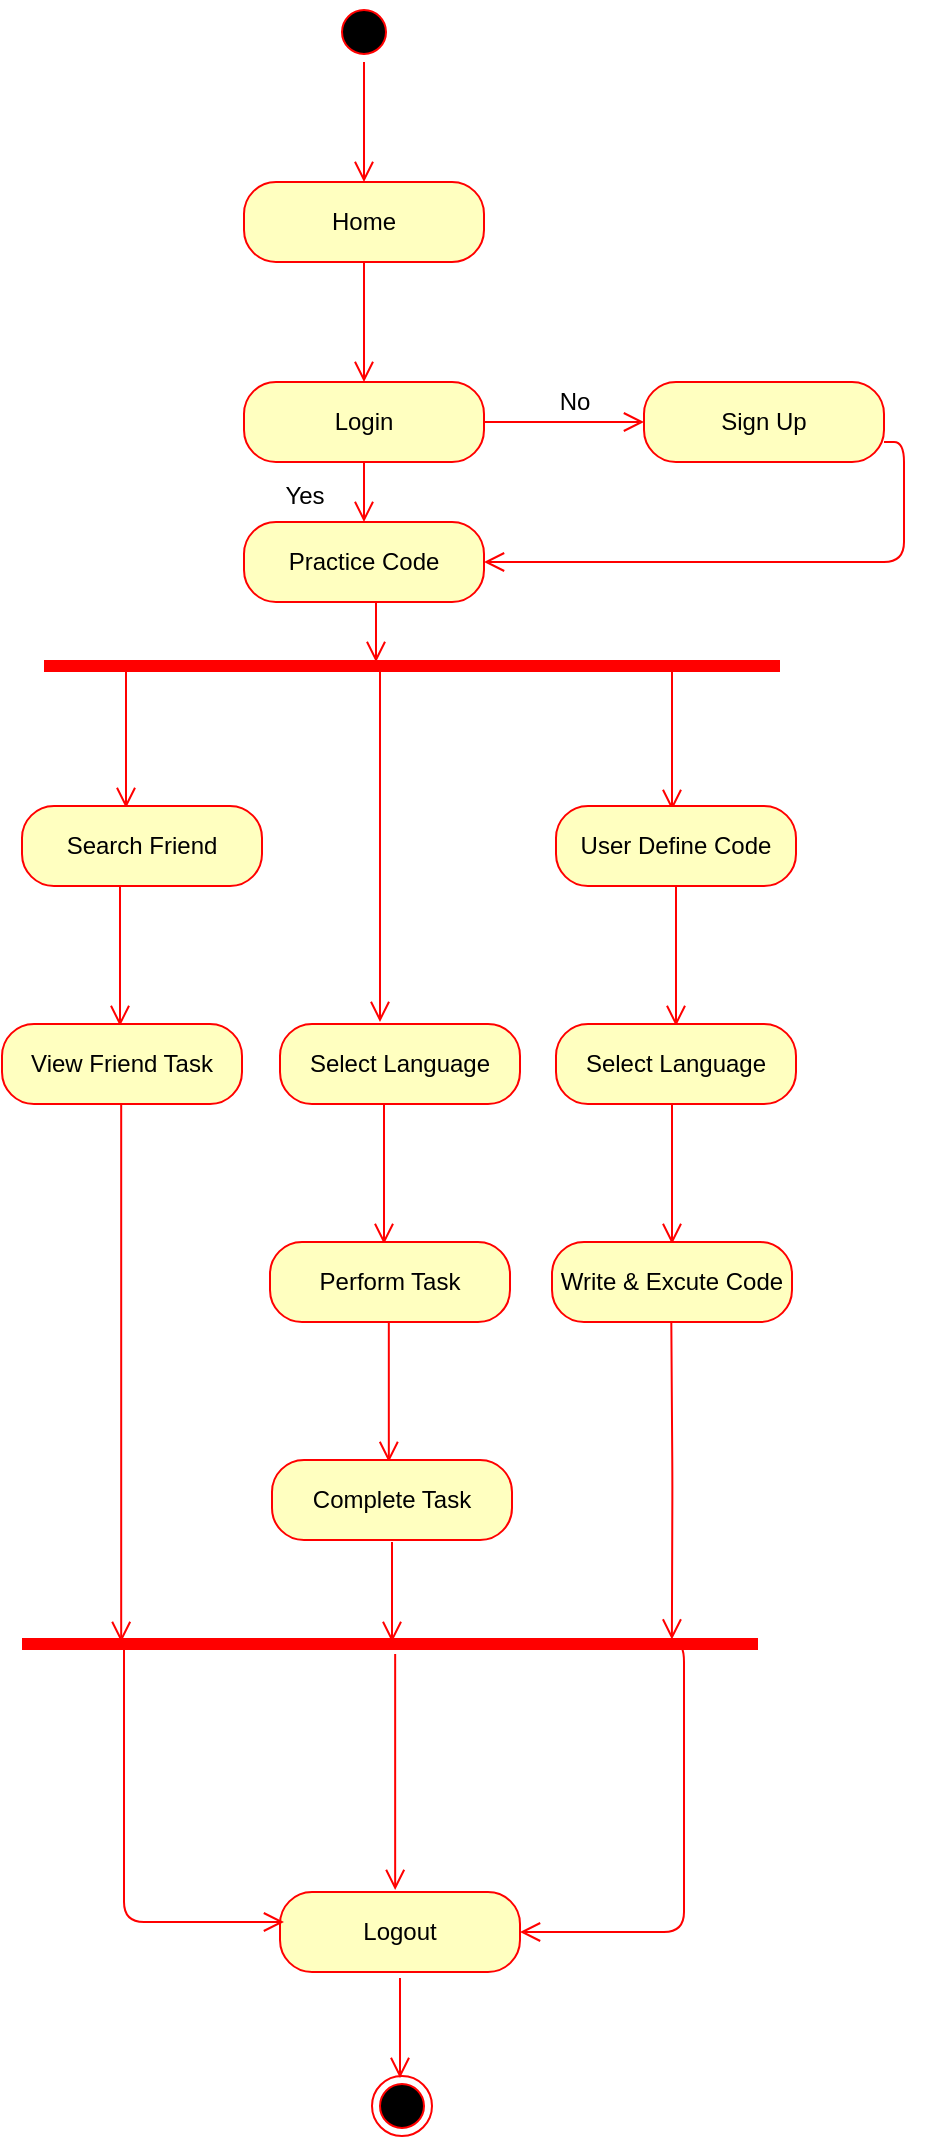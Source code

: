 <mxfile version="12.7.2" type="device"><diagram id="gaU0ToE7cQPvsXXETMya" name="Page-1"><mxGraphModel dx="1221" dy="644" grid="1" gridSize="10" guides="1" tooltips="1" connect="1" arrows="1" fold="1" page="1" pageScale="1" pageWidth="850" pageHeight="1100" math="0" shadow="0"><root><mxCell id="0"/><mxCell id="1" parent="0"/><mxCell id="bJu9zjX90Mnr9srqyJbU-1" value="" style="ellipse;html=1;shape=startState;fillColor=#000000;strokeColor=#ff0000;" parent="1" vertex="1"><mxGeometry x="385" y="20" width="30" height="30" as="geometry"/></mxCell><mxCell id="bJu9zjX90Mnr9srqyJbU-2" value="" style="edgeStyle=orthogonalEdgeStyle;html=1;verticalAlign=bottom;endArrow=open;endSize=8;strokeColor=#ff0000;" parent="1" source="bJu9zjX90Mnr9srqyJbU-1" edge="1"><mxGeometry relative="1" as="geometry"><mxPoint x="400" y="110" as="targetPoint"/></mxGeometry></mxCell><mxCell id="bJu9zjX90Mnr9srqyJbU-3" value="Home" style="rounded=1;whiteSpace=wrap;html=1;arcSize=40;fontColor=#000000;fillColor=#ffffc0;strokeColor=#ff0000;" parent="1" vertex="1"><mxGeometry x="340" y="110" width="120" height="40" as="geometry"/></mxCell><mxCell id="bJu9zjX90Mnr9srqyJbU-4" value="" style="edgeStyle=orthogonalEdgeStyle;html=1;verticalAlign=bottom;endArrow=open;endSize=8;strokeColor=#ff0000;" parent="1" source="bJu9zjX90Mnr9srqyJbU-3" edge="1"><mxGeometry relative="1" as="geometry"><mxPoint x="400" y="210" as="targetPoint"/></mxGeometry></mxCell><mxCell id="bJu9zjX90Mnr9srqyJbU-5" value="Login" style="rounded=1;whiteSpace=wrap;html=1;arcSize=40;fontColor=#000000;fillColor=#ffffc0;strokeColor=#ff0000;" parent="1" vertex="1"><mxGeometry x="340" y="210" width="120" height="40" as="geometry"/></mxCell><mxCell id="bJu9zjX90Mnr9srqyJbU-7" value="" style="edgeStyle=orthogonalEdgeStyle;html=1;verticalAlign=bottom;endArrow=open;endSize=8;strokeColor=#ff0000;" parent="1" source="bJu9zjX90Mnr9srqyJbU-5" target="bJu9zjX90Mnr9srqyJbU-16" edge="1"><mxGeometry relative="1" as="geometry"><mxPoint x="323" y="296" as="targetPoint"/><mxPoint x="323" y="236" as="sourcePoint"/></mxGeometry></mxCell><mxCell id="bJu9zjX90Mnr9srqyJbU-8" value="Sign Up" style="rounded=1;whiteSpace=wrap;html=1;arcSize=40;fontColor=#000000;fillColor=#ffffc0;strokeColor=#ff0000;" parent="1" vertex="1"><mxGeometry x="540" y="210" width="120" height="40" as="geometry"/></mxCell><mxCell id="bJu9zjX90Mnr9srqyJbU-9" value="" style="edgeStyle=orthogonalEdgeStyle;html=1;verticalAlign=bottom;endArrow=open;endSize=8;strokeColor=#ff0000;entryX=0;entryY=0.5;entryDx=0;entryDy=0;exitX=1;exitY=0.5;exitDx=0;exitDy=0;" parent="1" source="bJu9zjX90Mnr9srqyJbU-5" target="bJu9zjX90Mnr9srqyJbU-8" edge="1"><mxGeometry relative="1" as="geometry"><mxPoint x="410" y="220" as="targetPoint"/><mxPoint x="410" y="160" as="sourcePoint"/></mxGeometry></mxCell><mxCell id="bJu9zjX90Mnr9srqyJbU-10" value="Yes" style="text;html=1;align=center;verticalAlign=middle;resizable=0;points=[];autosize=1;" parent="1" vertex="1"><mxGeometry x="350" y="257" width="40" height="20" as="geometry"/></mxCell><mxCell id="bJu9zjX90Mnr9srqyJbU-11" value="No" style="text;html=1;align=center;verticalAlign=middle;resizable=0;points=[];autosize=1;" parent="1" vertex="1"><mxGeometry x="490" y="210" width="30" height="20" as="geometry"/></mxCell><mxCell id="bJu9zjX90Mnr9srqyJbU-13" value="" style="shape=line;html=1;strokeWidth=6;strokeColor=#ff0000;" parent="1" vertex="1"><mxGeometry x="240" y="347" width="368" height="10" as="geometry"/></mxCell><mxCell id="bJu9zjX90Mnr9srqyJbU-14" value="" style="edgeStyle=orthogonalEdgeStyle;html=1;verticalAlign=bottom;endArrow=open;endSize=8;strokeColor=#ff0000;" parent="1" edge="1"><mxGeometry relative="1" as="geometry"><mxPoint x="408" y="530" as="targetPoint"/><mxPoint x="408" y="354" as="sourcePoint"/></mxGeometry></mxCell><mxCell id="bJu9zjX90Mnr9srqyJbU-15" value="" style="edgeStyle=orthogonalEdgeStyle;html=1;verticalAlign=bottom;endArrow=open;endSize=8;strokeColor=#ff0000;exitX=1;exitY=0.75;exitDx=0;exitDy=0;entryX=1;entryY=0.5;entryDx=0;entryDy=0;" parent="1" source="bJu9zjX90Mnr9srqyJbU-8" target="bJu9zjX90Mnr9srqyJbU-16" edge="1"><mxGeometry relative="1" as="geometry"><mxPoint x="501" y="290" as="targetPoint"/><mxPoint x="410" y="160" as="sourcePoint"/></mxGeometry></mxCell><mxCell id="bJu9zjX90Mnr9srqyJbU-16" value="Practice Code" style="rounded=1;whiteSpace=wrap;html=1;arcSize=40;fontColor=#000000;fillColor=#ffffc0;strokeColor=#ff0000;" parent="1" vertex="1"><mxGeometry x="340" y="280" width="120" height="40" as="geometry"/></mxCell><mxCell id="bJu9zjX90Mnr9srqyJbU-17" value="" style="edgeStyle=orthogonalEdgeStyle;html=1;verticalAlign=bottom;endArrow=open;endSize=8;strokeColor=#ff0000;" parent="1" edge="1"><mxGeometry relative="1" as="geometry"><mxPoint x="406" y="350" as="targetPoint"/><mxPoint x="406" y="320" as="sourcePoint"/></mxGeometry></mxCell><mxCell id="bJu9zjX90Mnr9srqyJbU-18" value="" style="edgeStyle=orthogonalEdgeStyle;html=1;verticalAlign=bottom;endArrow=open;endSize=8;strokeColor=#ff0000;" parent="1" edge="1"><mxGeometry relative="1" as="geometry"><mxPoint x="554" y="424" as="targetPoint"/><mxPoint x="554" y="354" as="sourcePoint"/></mxGeometry></mxCell><mxCell id="bJu9zjX90Mnr9srqyJbU-19" value="" style="edgeStyle=orthogonalEdgeStyle;html=1;verticalAlign=bottom;endArrow=open;endSize=8;strokeColor=#ff0000;" parent="1" edge="1"><mxGeometry relative="1" as="geometry"><mxPoint x="281" y="423" as="targetPoint"/><mxPoint x="281" y="353" as="sourcePoint"/></mxGeometry></mxCell><mxCell id="bJu9zjX90Mnr9srqyJbU-20" value="Search Friend" style="rounded=1;whiteSpace=wrap;html=1;arcSize=40;fontColor=#000000;fillColor=#ffffc0;strokeColor=#ff0000;" parent="1" vertex="1"><mxGeometry x="229" y="422" width="120" height="40" as="geometry"/></mxCell><mxCell id="bJu9zjX90Mnr9srqyJbU-22" value="User Define Code" style="rounded=1;whiteSpace=wrap;html=1;arcSize=40;fontColor=#000000;fillColor=#ffffc0;strokeColor=#ff0000;" parent="1" vertex="1"><mxGeometry x="496" y="422" width="120" height="40" as="geometry"/></mxCell><mxCell id="bJu9zjX90Mnr9srqyJbU-23" value="" style="edgeStyle=orthogonalEdgeStyle;html=1;verticalAlign=bottom;endArrow=open;endSize=8;strokeColor=#ff0000;" parent="1" edge="1"><mxGeometry relative="1" as="geometry"><mxPoint x="278" y="532" as="targetPoint"/><mxPoint x="278" y="462" as="sourcePoint"/></mxGeometry></mxCell><mxCell id="bJu9zjX90Mnr9srqyJbU-24" value="View Friend Task" style="rounded=1;whiteSpace=wrap;html=1;arcSize=40;fontColor=#000000;fillColor=#ffffc0;strokeColor=#ff0000;" parent="1" vertex="1"><mxGeometry x="219" y="531" width="120" height="40" as="geometry"/></mxCell><mxCell id="bJu9zjX90Mnr9srqyJbU-26" value="Select Language" style="rounded=1;whiteSpace=wrap;html=1;arcSize=40;fontColor=#000000;fillColor=#ffffc0;strokeColor=#ff0000;" parent="1" vertex="1"><mxGeometry x="358" y="531" width="120" height="40" as="geometry"/></mxCell><mxCell id="bJu9zjX90Mnr9srqyJbU-27" value="" style="edgeStyle=orthogonalEdgeStyle;html=1;verticalAlign=bottom;endArrow=open;endSize=8;strokeColor=#ff0000;" parent="1" edge="1"><mxGeometry relative="1" as="geometry"><mxPoint x="556" y="532" as="targetPoint"/><mxPoint x="556" y="462" as="sourcePoint"/></mxGeometry></mxCell><mxCell id="bJu9zjX90Mnr9srqyJbU-28" value="Select Language" style="rounded=1;whiteSpace=wrap;html=1;arcSize=40;fontColor=#000000;fillColor=#ffffc0;strokeColor=#ff0000;" parent="1" vertex="1"><mxGeometry x="496" y="531" width="120" height="40" as="geometry"/></mxCell><mxCell id="bJu9zjX90Mnr9srqyJbU-29" value="" style="edgeStyle=orthogonalEdgeStyle;html=1;verticalAlign=bottom;endArrow=open;endSize=8;strokeColor=#ff0000;" parent="1" edge="1"><mxGeometry relative="1" as="geometry"><mxPoint x="410" y="641" as="targetPoint"/><mxPoint x="410" y="571" as="sourcePoint"/></mxGeometry></mxCell><mxCell id="bJu9zjX90Mnr9srqyJbU-30" value="Perform Task" style="rounded=1;whiteSpace=wrap;html=1;arcSize=40;fontColor=#000000;fillColor=#ffffc0;strokeColor=#ff0000;" parent="1" vertex="1"><mxGeometry x="353" y="640" width="120" height="40" as="geometry"/></mxCell><mxCell id="bJu9zjX90Mnr9srqyJbU-31" value="" style="edgeStyle=orthogonalEdgeStyle;html=1;verticalAlign=bottom;endArrow=open;endSize=8;strokeColor=#ff0000;" parent="1" edge="1"><mxGeometry relative="1" as="geometry"><mxPoint x="554" y="641" as="targetPoint"/><mxPoint x="554" y="571" as="sourcePoint"/></mxGeometry></mxCell><mxCell id="bJu9zjX90Mnr9srqyJbU-32" value="Write &amp;amp; Excute Code" style="rounded=1;whiteSpace=wrap;html=1;arcSize=40;fontColor=#000000;fillColor=#ffffc0;strokeColor=#ff0000;" parent="1" vertex="1"><mxGeometry x="494" y="640" width="120" height="40" as="geometry"/></mxCell><mxCell id="bJu9zjX90Mnr9srqyJbU-33" value="" style="edgeStyle=orthogonalEdgeStyle;html=1;verticalAlign=bottom;endArrow=open;endSize=8;strokeColor=#ff0000;" parent="1" edge="1"><mxGeometry relative="1" as="geometry"><mxPoint x="412.41" y="750" as="targetPoint"/><mxPoint x="412.41" y="680" as="sourcePoint"/></mxGeometry></mxCell><mxCell id="bJu9zjX90Mnr9srqyJbU-34" value="Complete Task" style="rounded=1;whiteSpace=wrap;html=1;arcSize=40;fontColor=#000000;fillColor=#ffffc0;strokeColor=#ff0000;" parent="1" vertex="1"><mxGeometry x="354" y="749" width="120" height="40" as="geometry"/></mxCell><mxCell id="bJu9zjX90Mnr9srqyJbU-35" value="" style="shape=line;html=1;strokeWidth=6;strokeColor=#ff0000;" parent="1" vertex="1"><mxGeometry x="229" y="836" width="368" height="10" as="geometry"/></mxCell><mxCell id="bJu9zjX90Mnr9srqyJbU-36" value="" style="edgeStyle=orthogonalEdgeStyle;html=1;verticalAlign=bottom;endArrow=open;endSize=8;strokeColor=#ff0000;" parent="1" edge="1"><mxGeometry relative="1" as="geometry"><mxPoint x="415.58" y="964" as="targetPoint"/><mxPoint x="415.58" y="846" as="sourcePoint"/></mxGeometry></mxCell><mxCell id="bJu9zjX90Mnr9srqyJbU-37" value="" style="edgeStyle=orthogonalEdgeStyle;html=1;verticalAlign=bottom;endArrow=open;endSize=8;strokeColor=#ff0000;entryX=1;entryY=0.5;entryDx=0;entryDy=0;" parent="1" target="bJu9zjX90Mnr9srqyJbU-43" edge="1"><mxGeometry relative="1" as="geometry"><mxPoint x="507" y="985" as="targetPoint"/><mxPoint x="550" y="840" as="sourcePoint"/><Array as="points"><mxPoint x="560" y="840"/><mxPoint x="560" y="985"/></Array></mxGeometry></mxCell><mxCell id="bJu9zjX90Mnr9srqyJbU-39" value="" style="edgeStyle=orthogonalEdgeStyle;html=1;verticalAlign=bottom;endArrow=open;endSize=8;strokeColor=#ff0000;entryX=0.666;entryY=0.5;entryDx=0;entryDy=0;entryPerimeter=0;" parent="1" edge="1"><mxGeometry relative="1" as="geometry"><mxPoint x="414" y="840" as="targetPoint"/><mxPoint x="414" y="790" as="sourcePoint"/></mxGeometry></mxCell><mxCell id="bJu9zjX90Mnr9srqyJbU-41" value="" style="edgeStyle=orthogonalEdgeStyle;html=1;verticalAlign=bottom;endArrow=open;endSize=8;strokeColor=#ff0000;entryX=0.182;entryY=0.4;entryDx=0;entryDy=0;entryPerimeter=0;" parent="1" edge="1"><mxGeometry relative="1" as="geometry"><mxPoint x="278.586" y="840" as="targetPoint"/><mxPoint x="278.61" y="571" as="sourcePoint"/></mxGeometry></mxCell><mxCell id="bJu9zjX90Mnr9srqyJbU-43" value="Logout" style="rounded=1;whiteSpace=wrap;html=1;arcSize=40;fontColor=#000000;fillColor=#ffffc0;strokeColor=#ff0000;" parent="1" vertex="1"><mxGeometry x="358" y="965" width="120" height="40" as="geometry"/></mxCell><mxCell id="bJu9zjX90Mnr9srqyJbU-44" value="" style="edgeStyle=orthogonalEdgeStyle;html=1;verticalAlign=bottom;endArrow=open;endSize=8;strokeColor=#ff0000;entryX=0.666;entryY=0.5;entryDx=0;entryDy=0;entryPerimeter=0;" parent="1" edge="1"><mxGeometry relative="1" as="geometry"><mxPoint x="418" y="1058" as="targetPoint"/><mxPoint x="418" y="1008" as="sourcePoint"/></mxGeometry></mxCell><mxCell id="bJu9zjX90Mnr9srqyJbU-45" value="" style="ellipse;html=1;shape=endState;fillColor=#000000;strokeColor=#ff0000;" parent="1" vertex="1"><mxGeometry x="404" y="1057" width="30" height="30" as="geometry"/></mxCell><mxCell id="tEf1YY1B5V9kqDnTmiqH-1" value="" style="edgeStyle=orthogonalEdgeStyle;html=1;verticalAlign=bottom;endArrow=open;endSize=8;strokeColor=#ff0000;entryX=0.883;entryY=0.276;entryDx=0;entryDy=0;entryPerimeter=0;" parent="1" target="bJu9zjX90Mnr9srqyJbU-35" edge="1"><mxGeometry relative="1" as="geometry"><mxPoint x="553.66" y="750" as="targetPoint"/><mxPoint x="553.66" y="680" as="sourcePoint"/></mxGeometry></mxCell><mxCell id="tEf1YY1B5V9kqDnTmiqH-4" value="" style="edgeStyle=orthogonalEdgeStyle;html=1;verticalAlign=bottom;endArrow=open;endSize=8;strokeColor=#ff0000;" parent="1" edge="1"><mxGeometry relative="1" as="geometry"><mxPoint x="360" y="980" as="targetPoint"/><mxPoint x="280" y="844" as="sourcePoint"/><Array as="points"><mxPoint x="280" y="980"/></Array></mxGeometry></mxCell></root></mxGraphModel></diagram></mxfile>